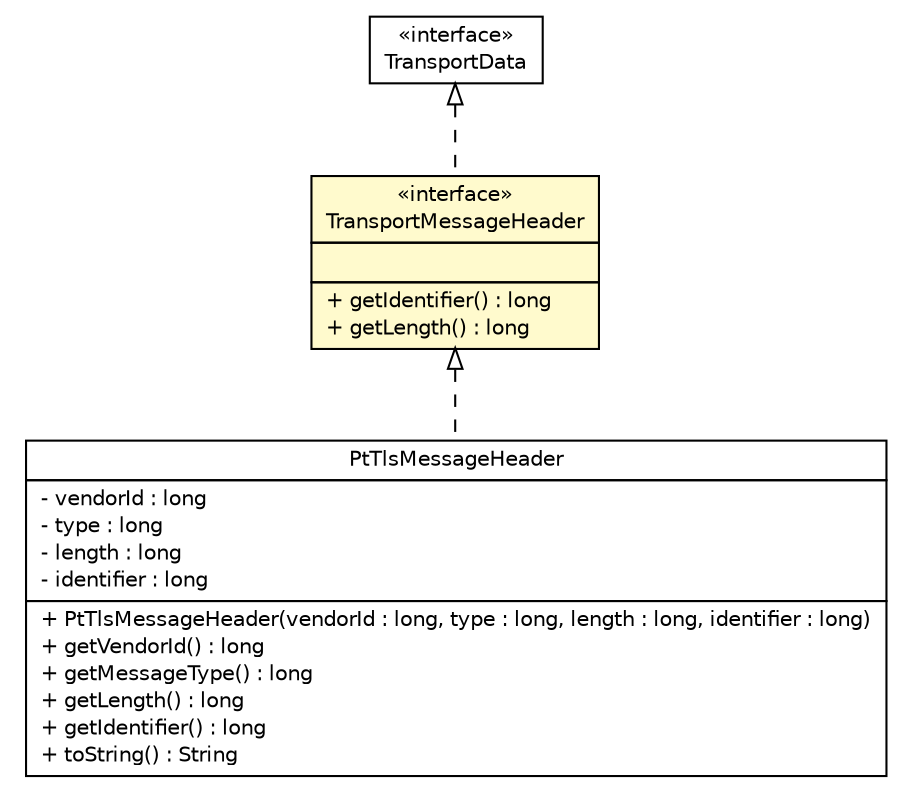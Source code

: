 #!/usr/local/bin/dot
#
# Class diagram 
# Generated by UMLGraph version R5_6 (http://www.umlgraph.org/)
#

digraph G {
	edge [fontname="Helvetica",fontsize=10,labelfontname="Helvetica",labelfontsize=10];
	node [fontname="Helvetica",fontsize=10,shape=plaintext];
	nodesep=0.25;
	ranksep=0.5;
	// de.hsbremen.tc.tnc.message.t.TransportData
	c170474 [label=<<table title="de.hsbremen.tc.tnc.message.t.TransportData" border="0" cellborder="1" cellspacing="0" cellpadding="2" port="p" href="../TransportData.html">
		<tr><td><table border="0" cellspacing="0" cellpadding="1">
<tr><td align="center" balign="center"> &#171;interface&#187; </td></tr>
<tr><td align="center" balign="center"> TransportData </td></tr>
		</table></td></tr>
		</table>>, URL="../TransportData.html", fontname="Helvetica", fontcolor="black", fontsize=10.0];
	// de.hsbremen.tc.tnc.message.t.message.TransportMessageHeader
	c170475 [label=<<table title="de.hsbremen.tc.tnc.message.t.message.TransportMessageHeader" border="0" cellborder="1" cellspacing="0" cellpadding="2" port="p" bgcolor="lemonChiffon" href="./TransportMessageHeader.html">
		<tr><td><table border="0" cellspacing="0" cellpadding="1">
<tr><td align="center" balign="center"> &#171;interface&#187; </td></tr>
<tr><td align="center" balign="center"> TransportMessageHeader </td></tr>
		</table></td></tr>
		<tr><td><table border="0" cellspacing="0" cellpadding="1">
<tr><td align="left" balign="left">  </td></tr>
		</table></td></tr>
		<tr><td><table border="0" cellspacing="0" cellpadding="1">
<tr><td align="left" balign="left"> + getIdentifier() : long </td></tr>
<tr><td align="left" balign="left"> + getLength() : long </td></tr>
		</table></td></tr>
		</table>>, URL="./TransportMessageHeader.html", fontname="Helvetica", fontcolor="black", fontsize=10.0];
	// org.ietf.nea.pt.message.PtTlsMessageHeader
	c170539 [label=<<table title="org.ietf.nea.pt.message.PtTlsMessageHeader" border="0" cellborder="1" cellspacing="0" cellpadding="2" port="p" href="../../../../../../../org/ietf/nea/pt/message/PtTlsMessageHeader.html">
		<tr><td><table border="0" cellspacing="0" cellpadding="1">
<tr><td align="center" balign="center"> PtTlsMessageHeader </td></tr>
		</table></td></tr>
		<tr><td><table border="0" cellspacing="0" cellpadding="1">
<tr><td align="left" balign="left"> - vendorId : long </td></tr>
<tr><td align="left" balign="left"> - type : long </td></tr>
<tr><td align="left" balign="left"> - length : long </td></tr>
<tr><td align="left" balign="left"> - identifier : long </td></tr>
		</table></td></tr>
		<tr><td><table border="0" cellspacing="0" cellpadding="1">
<tr><td align="left" balign="left"> + PtTlsMessageHeader(vendorId : long, type : long, length : long, identifier : long) </td></tr>
<tr><td align="left" balign="left"> + getVendorId() : long </td></tr>
<tr><td align="left" balign="left"> + getMessageType() : long </td></tr>
<tr><td align="left" balign="left"> + getLength() : long </td></tr>
<tr><td align="left" balign="left"> + getIdentifier() : long </td></tr>
<tr><td align="left" balign="left"> + toString() : String </td></tr>
		</table></td></tr>
		</table>>, URL="../../../../../../../org/ietf/nea/pt/message/PtTlsMessageHeader.html", fontname="Helvetica", fontcolor="black", fontsize=10.0];
	//de.hsbremen.tc.tnc.message.t.message.TransportMessageHeader implements de.hsbremen.tc.tnc.message.t.TransportData
	c170474:p -> c170475:p [dir=back,arrowtail=empty,style=dashed];
	//org.ietf.nea.pt.message.PtTlsMessageHeader implements de.hsbremen.tc.tnc.message.t.message.TransportMessageHeader
	c170475:p -> c170539:p [dir=back,arrowtail=empty,style=dashed];
}

